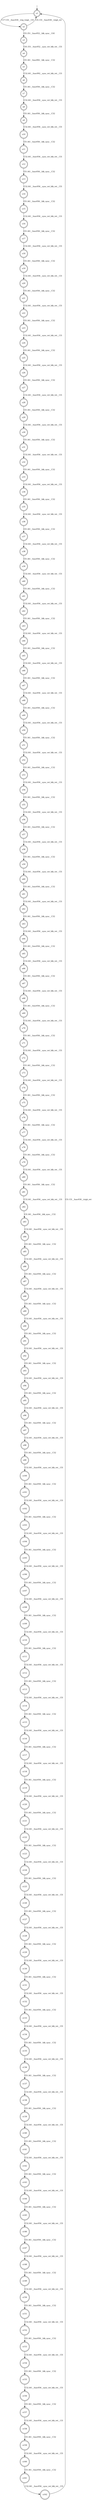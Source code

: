 digraph automaton {
	1 [label=<s1> shape="doublecircle"];
	2 [label=<s2> shape="doublecircle"];
	3 [label=<s3> shape="doublecircle"];
	4 [label=<s4> shape="doublecircle"];
	5 [label=<s5> shape="doublecircle"];
	6 [label=<s6> shape="doublecircle"];
	7 [label=<s7> shape="doublecircle"];
	8 [label=<s8> shape="doublecircle"];
	9 [label=<s9> shape="doublecircle"];
	10 [label=<s10> shape="doublecircle"];
	11 [label=<s11> shape="doublecircle"];
	12 [label=<s12> shape="doublecircle"];
	13 [label=<s13> shape="doublecircle"];
	14 [label=<s14> shape="doublecircle"];
	15 [label=<s15> shape="doublecircle"];
	16 [label=<s16> shape="doublecircle"];
	17 [label=<s17> shape="doublecircle"];
	18 [label=<s18> shape="doublecircle"];
	19 [label=<s19> shape="doublecircle"];
	20 [label=<s20> shape="doublecircle"];
	21 [label=<s21> shape="doublecircle"];
	22 [label=<s22> shape="doublecircle"];
	23 [label=<s23> shape="doublecircle"];
	24 [label=<s24> shape="doublecircle"];
	25 [label=<s25> shape="doublecircle"];
	26 [label=<s26> shape="doublecircle"];
	27 [label=<s27> shape="doublecircle"];
	28 [label=<s28> shape="doublecircle"];
	29 [label=<s29> shape="doublecircle"];
	30 [label=<s30> shape="doublecircle"];
	31 [label=<s31> shape="doublecircle"];
	32 [label=<s32> shape="doublecircle"];
	33 [label=<s33> shape="doublecircle"];
	34 [label=<s34> shape="doublecircle"];
	35 [label=<s35> shape="doublecircle"];
	36 [label=<s36> shape="doublecircle"];
	37 [label=<s37> shape="doublecircle"];
	38 [label=<s38> shape="doublecircle"];
	39 [label=<s39> shape="doublecircle"];
	40 [label=<s40> shape="doublecircle"];
	41 [label=<s41> shape="doublecircle"];
	42 [label=<s42> shape="doublecircle"];
	43 [label=<s43> shape="doublecircle"];
	44 [label=<s44> shape="doublecircle"];
	45 [label=<s45> shape="doublecircle"];
	46 [label=<s46> shape="doublecircle"];
	47 [label=<s47> shape="doublecircle"];
	48 [label=<s48> shape="doublecircle"];
	49 [label=<s49> shape="doublecircle"];
	50 [label=<s50> shape="doublecircle"];
	51 [label=<s51> shape="doublecircle"];
	52 [label=<s52> shape="doublecircle"];
	53 [label=<s53> shape="doublecircle"];
	54 [label=<s54> shape="doublecircle"];
	55 [label=<s55> shape="doublecircle"];
	56 [label=<s56> shape="doublecircle"];
	57 [label=<s57> shape="doublecircle"];
	58 [label=<s58> shape="doublecircle"];
	59 [label=<s59> shape="doublecircle"];
	60 [label=<s60> shape="doublecircle"];
	61 [label=<s61> shape="doublecircle"];
	62 [label=<s62> shape="doublecircle"];
	63 [label=<s63> shape="doublecircle"];
	64 [label=<s64> shape="doublecircle"];
	65 [label=<s65> shape="doublecircle"];
	66 [label=<s66> shape="doublecircle"];
	67 [label=<s67> shape="doublecircle"];
	68 [label=<s68> shape="doublecircle"];
	69 [label=<s69> shape="doublecircle"];
	70 [label=<s70> shape="doublecircle"];
	71 [label=<s71> shape="doublecircle"];
	72 [label=<s72> shape="doublecircle"];
	73 [label=<s73> shape="doublecircle"];
	74 [label=<s74> shape="doublecircle"];
	75 [label=<s75> shape="doublecircle"];
	76 [label=<s76> shape="doublecircle"];
	77 [label=<s77> shape="doublecircle"];
	78 [label=<s78> shape="doublecircle"];
	79 [label=<s79> shape="doublecircle"];
	80 [label=<s80> shape="doublecircle"];
	81 [label=<s81> shape="doublecircle"];
	82 [label=<s82> shape="doublecircle"];
	83 [label=<s83> shape="doublecircle"];
	84 [label=<s84> shape="doublecircle"];
	85 [label=<s85> shape="doublecircle"];
	86 [label=<s86> shape="doublecircle"];
	87 [label=<s87> shape="doublecircle"];
	88 [label=<s88> shape="doublecircle"];
	89 [label=<s89> shape="doublecircle"];
	90 [label=<s90> shape="doublecircle"];
	91 [label=<s91> shape="doublecircle"];
	92 [label=<s92> shape="doublecircle"];
	93 [label=<s93> shape="doublecircle"];
	94 [label=<s94> shape="doublecircle"];
	95 [label=<s95> shape="doublecircle"];
	96 [label=<s96> shape="doublecircle"];
	97 [label=<s97> shape="doublecircle"];
	98 [label=<s98> shape="doublecircle"];
	99 [label=<s99> shape="doublecircle"];
	100 [label=<s100> shape="doublecircle"];
	101 [label=<s101> shape="doublecircle"];
	102 [label=<s102> shape="doublecircle"];
	103 [label=<s103> shape="doublecircle"];
	104 [label=<s104> shape="doublecircle"];
	105 [label=<s105> shape="doublecircle"];
	106 [label=<s106> shape="doublecircle"];
	107 [label=<s107> shape="doublecircle"];
	108 [label=<s108> shape="doublecircle"];
	109 [label=<s109> shape="doublecircle"];
	110 [label=<s110> shape="doublecircle"];
	111 [label=<s111> shape="doublecircle"];
	112 [label=<s112> shape="doublecircle"];
	113 [label=<s113> shape="doublecircle"];
	114 [label=<s114> shape="doublecircle"];
	115 [label=<s115> shape="doublecircle"];
	116 [label=<s116> shape="doublecircle"];
	117 [label=<s117> shape="doublecircle"];
	118 [label=<s118> shape="doublecircle"];
	119 [label=<s119> shape="doublecircle"];
	120 [label=<s120> shape="doublecircle"];
	121 [label=<s121> shape="doublecircle"];
	122 [label=<s122> shape="doublecircle"];
	123 [label=<s123> shape="doublecircle"];
	124 [label=<s124> shape="doublecircle"];
	125 [label=<s125> shape="doublecircle"];
	126 [label=<s126> shape="doublecircle"];
	127 [label=<s127> shape="doublecircle"];
	128 [label=<s128> shape="doublecircle"];
	129 [label=<s129> shape="doublecircle"];
	130 [label=<s130> shape="doublecircle"];
	131 [label=<s131> shape="doublecircle"];
	132 [label=<s132> shape="doublecircle"];
	133 [label=<s133> shape="doublecircle"];
	134 [label=<s134> shape="doublecircle"];
	135 [label=<s135> shape="doublecircle"];
	136 [label=<s136> shape="doublecircle"];
	137 [label=<s137> shape="doublecircle"];
	138 [label=<s138> shape="doublecircle"];
	139 [label=<s139> shape="doublecircle"];
	140 [label=<s140> shape="doublecircle"];
	141 [label=<s141> shape="doublecircle"];
	142 [label=<s142> shape="doublecircle"];
	143 [label=<s143> shape="doublecircle"];
	144 [label=<s144> shape="doublecircle"];
	145 [label=<s145> shape="doublecircle"];
	146 [label=<s146> shape="doublecircle"];
	147 [label=<s147> shape="doublecircle"];
	148 [label=<s148> shape="doublecircle"];
	149 [label=<s149> shape="doublecircle"];
	150 [label=<s150> shape="doublecircle"];
	151 [label=<s151> shape="doublecircle"];
	152 [label=<s152> shape="doublecircle"];
	153 [label=<s153> shape="doublecircle"];
	154 [label=<s154> shape="doublecircle"];
	155 [label=<s155> shape="doublecircle"];
	156 [label=<s156> shape="doublecircle"];
	157 [label=<s157> shape="doublecircle"];
	158 [label=<s158> shape="doublecircle"];
	159 [label=<s159> shape="doublecircle"];
	160 [label=<s160> shape="doublecircle"];
	161 [label=<s161> shape="doublecircle"];
	162 [label=<s162> shape="doublecircle"];
	__init1 [label=<> shape="none"];
	__init1 -> 1;
	1 -> 2 [label=<C17.CI1__func030__trig_trigh__CI1> id="1-0-2"];
	2 -> 3 [label=<CI1.I51__func052__blk_sync__C41> id="2-0-3"];
	2 -> 1 [label=<CI1.CI1__func030__trigh_ret> id="2-1-1"];
	3 -> 4 [label=<C41.I51__func052__sync_ret_blk_ret__CI1> id="3-0-4"];
	4 -> 5 [label=<CI1.I41__func092__blk_sync__C32> id="4-0-5"];
	5 -> 6 [label=<C32.I41__func092__sync_ret_blk_ret__CI1> id="5-0-6"];
	6 -> 7 [label=<CI1.I41__func056__blk_sync__C32> id="6-0-7"];
	7 -> 8 [label=<C32.I41__func056__sync_ret_blk_ret__CI1> id="7-0-8"];
	8 -> 9 [label=<CI1.I41__func056__blk_sync__C32> id="8-0-9"];
	9 -> 10 [label=<C32.I41__func056__sync_ret_blk_ret__CI1> id="9-0-10"];
	10 -> 11 [label=<CI1.I41__func056__blk_sync__C32> id="10-0-11"];
	11 -> 12 [label=<C32.I41__func056__sync_ret_blk_ret__CI1> id="11-0-12"];
	12 -> 13 [label=<CI1.I41__func056__blk_sync__C32> id="12-0-13"];
	13 -> 14 [label=<C32.I41__func056__sync_ret_blk_ret__CI1> id="13-0-14"];
	14 -> 15 [label=<CI1.I41__func056__blk_sync__C32> id="14-0-15"];
	15 -> 16 [label=<C32.I41__func056__sync_ret_blk_ret__CI1> id="15-0-16"];
	16 -> 17 [label=<CI1.I41__func056__blk_sync__C32> id="16-0-17"];
	17 -> 18 [label=<C32.I41__func056__sync_ret_blk_ret__CI1> id="17-0-18"];
	18 -> 19 [label=<CI1.I41__func056__blk_sync__C32> id="18-0-19"];
	19 -> 20 [label=<C32.I41__func056__sync_ret_blk_ret__CI1> id="19-0-20"];
	20 -> 21 [label=<CI1.I41__func056__blk_sync__C32> id="20-0-21"];
	21 -> 22 [label=<C32.I41__func056__sync_ret_blk_ret__CI1> id="21-0-22"];
	22 -> 23 [label=<CI1.I41__func056__blk_sync__C32> id="22-0-23"];
	23 -> 24 [label=<C32.I41__func056__sync_ret_blk_ret__CI1> id="23-0-24"];
	24 -> 25 [label=<CI1.I41__func056__blk_sync__C32> id="24-0-25"];
	25 -> 26 [label=<C32.I41__func056__sync_ret_blk_ret__CI1> id="25-0-26"];
	26 -> 27 [label=<CI1.I41__func056__blk_sync__C32> id="26-0-27"];
	27 -> 28 [label=<C32.I41__func056__sync_ret_blk_ret__CI1> id="27-0-28"];
	28 -> 29 [label=<CI1.I41__func056__blk_sync__C32> id="28-0-29"];
	29 -> 30 [label=<C32.I41__func056__sync_ret_blk_ret__CI1> id="29-0-30"];
	30 -> 31 [label=<CI1.I41__func056__blk_sync__C32> id="30-0-31"];
	31 -> 32 [label=<C32.I41__func056__sync_ret_blk_ret__CI1> id="31-0-32"];
	32 -> 33 [label=<CI1.I41__func056__blk_sync__C32> id="32-0-33"];
	33 -> 34 [label=<C32.I41__func056__sync_ret_blk_ret__CI1> id="33-0-34"];
	34 -> 35 [label=<CI1.I41__func056__blk_sync__C32> id="34-0-35"];
	35 -> 36 [label=<C32.I41__func056__sync_ret_blk_ret__CI1> id="35-0-36"];
	36 -> 37 [label=<CI1.I41__func056__blk_sync__C32> id="36-0-37"];
	37 -> 38 [label=<C32.I41__func056__sync_ret_blk_ret__CI1> id="37-0-38"];
	38 -> 39 [label=<CI1.I41__func056__blk_sync__C32> id="38-0-39"];
	39 -> 40 [label=<C32.I41__func056__sync_ret_blk_ret__CI1> id="39-0-40"];
	40 -> 41 [label=<CI1.I41__func056__blk_sync__C32> id="40-0-41"];
	41 -> 42 [label=<C32.I41__func056__sync_ret_blk_ret__CI1> id="41-0-42"];
	42 -> 43 [label=<CI1.I41__func056__blk_sync__C32> id="42-0-43"];
	43 -> 44 [label=<C32.I41__func056__sync_ret_blk_ret__CI1> id="43-0-44"];
	44 -> 45 [label=<CI1.I41__func056__blk_sync__C32> id="44-0-45"];
	45 -> 46 [label=<C32.I41__func056__sync_ret_blk_ret__CI1> id="45-0-46"];
	46 -> 47 [label=<CI1.I41__func056__blk_sync__C32> id="46-0-47"];
	47 -> 48 [label=<C32.I41__func056__sync_ret_blk_ret__CI1> id="47-0-48"];
	48 -> 49 [label=<CI1.I41__func056__blk_sync__C32> id="48-0-49"];
	49 -> 50 [label=<C32.I41__func056__sync_ret_blk_ret__CI1> id="49-0-50"];
	50 -> 51 [label=<CI1.I41__func056__blk_sync__C32> id="50-0-51"];
	51 -> 52 [label=<C32.I41__func056__sync_ret_blk_ret__CI1> id="51-0-52"];
	52 -> 53 [label=<CI1.I41__func056__blk_sync__C32> id="52-0-53"];
	53 -> 54 [label=<C32.I41__func056__sync_ret_blk_ret__CI1> id="53-0-54"];
	54 -> 55 [label=<CI1.I41__func056__blk_sync__C32> id="54-0-55"];
	55 -> 56 [label=<C32.I41__func056__sync_ret_blk_ret__CI1> id="55-0-56"];
	56 -> 57 [label=<CI1.I41__func056__blk_sync__C32> id="56-0-57"];
	57 -> 58 [label=<C32.I41__func056__sync_ret_blk_ret__CI1> id="57-0-58"];
	58 -> 59 [label=<CI1.I41__func056__blk_sync__C32> id="58-0-59"];
	59 -> 60 [label=<C32.I41__func056__sync_ret_blk_ret__CI1> id="59-0-60"];
	60 -> 61 [label=<CI1.I41__func056__blk_sync__C32> id="60-0-61"];
	61 -> 62 [label=<C32.I41__func056__sync_ret_blk_ret__CI1> id="61-0-62"];
	62 -> 63 [label=<CI1.I41__func056__blk_sync__C32> id="62-0-63"];
	63 -> 64 [label=<C32.I41__func056__sync_ret_blk_ret__CI1> id="63-0-64"];
	64 -> 65 [label=<CI1.I41__func056__blk_sync__C32> id="64-0-65"];
	65 -> 66 [label=<C32.I41__func056__sync_ret_blk_ret__CI1> id="65-0-66"];
	66 -> 67 [label=<CI1.I41__func056__blk_sync__C32> id="66-0-67"];
	67 -> 68 [label=<C32.I41__func056__sync_ret_blk_ret__CI1> id="67-0-68"];
	68 -> 69 [label=<CI1.I41__func056__blk_sync__C32> id="68-0-69"];
	69 -> 70 [label=<C32.I41__func056__sync_ret_blk_ret__CI1> id="69-0-70"];
	70 -> 71 [label=<CI1.I41__func056__blk_sync__C32> id="70-0-71"];
	71 -> 72 [label=<C32.I41__func056__sync_ret_blk_ret__CI1> id="71-0-72"];
	72 -> 73 [label=<CI1.I41__func056__blk_sync__C32> id="72-0-73"];
	73 -> 74 [label=<C32.I41__func056__sync_ret_blk_ret__CI1> id="73-0-74"];
	74 -> 75 [label=<CI1.I41__func056__blk_sync__C32> id="74-0-75"];
	75 -> 76 [label=<C32.I41__func056__sync_ret_blk_ret__CI1> id="75-0-76"];
	76 -> 77 [label=<CI1.I41__func056__blk_sync__C32> id="76-0-77"];
	77 -> 78 [label=<C32.I41__func056__sync_ret_blk_ret__CI1> id="77-0-78"];
	78 -> 79 [label=<CI1.I41__func056__blk_sync__C32> id="78-0-79"];
	79 -> 80 [label=<C32.I41__func056__sync_ret_blk_ret__CI1> id="79-0-80"];
	80 -> 81 [label=<CI1.I41__func056__blk_sync__C32> id="80-0-81"];
	81 -> 82 [label=<C32.I41__func056__sync_ret_blk_ret__CI1> id="81-0-82"];
	82 -> 83 [label=<CI1.I41__func056__blk_sync__C32> id="82-0-83"];
	83 -> 84 [label=<C32.I41__func056__sync_ret_blk_ret__CI1> id="83-0-84"];
	84 -> 85 [label=<CI1.I41__func056__blk_sync__C32> id="84-0-85"];
	85 -> 86 [label=<C32.I41__func056__sync_ret_blk_ret__CI1> id="85-0-86"];
	86 -> 87 [label=<CI1.I41__func056__blk_sync__C32> id="86-0-87"];
	87 -> 88 [label=<C32.I41__func056__sync_ret_blk_ret__CI1> id="87-0-88"];
	88 -> 89 [label=<CI1.I41__func056__blk_sync__C32> id="88-0-89"];
	89 -> 90 [label=<C32.I41__func056__sync_ret_blk_ret__CI1> id="89-0-90"];
	90 -> 91 [label=<CI1.I41__func056__blk_sync__C32> id="90-0-91"];
	91 -> 92 [label=<C32.I41__func056__sync_ret_blk_ret__CI1> id="91-0-92"];
	92 -> 93 [label=<CI1.I41__func056__blk_sync__C32> id="92-0-93"];
	93 -> 94 [label=<C32.I41__func056__sync_ret_blk_ret__CI1> id="93-0-94"];
	94 -> 95 [label=<CI1.I41__func056__blk_sync__C32> id="94-0-95"];
	95 -> 96 [label=<C32.I41__func056__sync_ret_blk_ret__CI1> id="95-0-96"];
	96 -> 97 [label=<CI1.I41__func056__blk_sync__C32> id="96-0-97"];
	97 -> 98 [label=<C32.I41__func056__sync_ret_blk_ret__CI1> id="97-0-98"];
	98 -> 99 [label=<CI1.I41__func056__blk_sync__C32> id="98-0-99"];
	99 -> 100 [label=<C32.I41__func056__sync_ret_blk_ret__CI1> id="99-0-100"];
	100 -> 101 [label=<CI1.I41__func056__blk_sync__C32> id="100-0-101"];
	101 -> 102 [label=<C32.I41__func056__sync_ret_blk_ret__CI1> id="101-0-102"];
	102 -> 103 [label=<CI1.I41__func056__blk_sync__C32> id="102-0-103"];
	103 -> 104 [label=<C32.I41__func056__sync_ret_blk_ret__CI1> id="103-0-104"];
	104 -> 105 [label=<CI1.I41__func056__blk_sync__C32> id="104-0-105"];
	105 -> 106 [label=<C32.I41__func056__sync_ret_blk_ret__CI1> id="105-0-106"];
	106 -> 107 [label=<CI1.I41__func056__blk_sync__C32> id="106-0-107"];
	107 -> 108 [label=<C32.I41__func056__sync_ret_blk_ret__CI1> id="107-0-108"];
	108 -> 109 [label=<CI1.I41__func056__blk_sync__C32> id="108-0-109"];
	109 -> 110 [label=<C32.I41__func056__sync_ret_blk_ret__CI1> id="109-0-110"];
	110 -> 111 [label=<CI1.I41__func056__blk_sync__C32> id="110-0-111"];
	111 -> 112 [label=<C32.I41__func056__sync_ret_blk_ret__CI1> id="111-0-112"];
	112 -> 113 [label=<CI1.I41__func056__blk_sync__C32> id="112-0-113"];
	113 -> 114 [label=<C32.I41__func056__sync_ret_blk_ret__CI1> id="113-0-114"];
	114 -> 115 [label=<CI1.I41__func056__blk_sync__C32> id="114-0-115"];
	115 -> 116 [label=<C32.I41__func056__sync_ret_blk_ret__CI1> id="115-0-116"];
	116 -> 117 [label=<CI1.I41__func056__blk_sync__C32> id="116-0-117"];
	117 -> 118 [label=<C32.I41__func056__sync_ret_blk_ret__CI1> id="117-0-118"];
	118 -> 119 [label=<CI1.I41__func056__blk_sync__C32> id="118-0-119"];
	119 -> 120 [label=<C32.I41__func056__sync_ret_blk_ret__CI1> id="119-0-120"];
	120 -> 121 [label=<CI1.I41__func056__blk_sync__C32> id="120-0-121"];
	121 -> 122 [label=<C32.I41__func056__sync_ret_blk_ret__CI1> id="121-0-122"];
	122 -> 123 [label=<CI1.I41__func056__blk_sync__C32> id="122-0-123"];
	123 -> 124 [label=<C32.I41__func056__sync_ret_blk_ret__CI1> id="123-0-124"];
	124 -> 125 [label=<CI1.I41__func056__blk_sync__C32> id="124-0-125"];
	125 -> 126 [label=<C32.I41__func056__sync_ret_blk_ret__CI1> id="125-0-126"];
	126 -> 127 [label=<CI1.I41__func056__blk_sync__C32> id="126-0-127"];
	127 -> 128 [label=<C32.I41__func056__sync_ret_blk_ret__CI1> id="127-0-128"];
	128 -> 129 [label=<CI1.I41__func056__blk_sync__C32> id="128-0-129"];
	129 -> 130 [label=<C32.I41__func056__sync_ret_blk_ret__CI1> id="129-0-130"];
	130 -> 131 [label=<CI1.I41__func056__blk_sync__C32> id="130-0-131"];
	131 -> 132 [label=<C32.I41__func056__sync_ret_blk_ret__CI1> id="131-0-132"];
	132 -> 133 [label=<CI1.I41__func056__blk_sync__C32> id="132-0-133"];
	133 -> 134 [label=<C32.I41__func056__sync_ret_blk_ret__CI1> id="133-0-134"];
	134 -> 135 [label=<CI1.I41__func056__blk_sync__C32> id="134-0-135"];
	135 -> 136 [label=<C32.I41__func056__sync_ret_blk_ret__CI1> id="135-0-136"];
	136 -> 137 [label=<CI1.I41__func056__blk_sync__C32> id="136-0-137"];
	137 -> 138 [label=<C32.I41__func056__sync_ret_blk_ret__CI1> id="137-0-138"];
	138 -> 139 [label=<CI1.I41__func056__blk_sync__C32> id="138-0-139"];
	139 -> 140 [label=<C32.I41__func056__sync_ret_blk_ret__CI1> id="139-0-140"];
	140 -> 141 [label=<CI1.I41__func056__blk_sync__C32> id="140-0-141"];
	141 -> 142 [label=<C32.I41__func056__sync_ret_blk_ret__CI1> id="141-0-142"];
	142 -> 143 [label=<CI1.I41__func056__blk_sync__C32> id="142-0-143"];
	143 -> 144 [label=<C32.I41__func056__sync_ret_blk_ret__CI1> id="143-0-144"];
	144 -> 145 [label=<CI1.I41__func056__blk_sync__C32> id="144-0-145"];
	145 -> 146 [label=<C32.I41__func056__sync_ret_blk_ret__CI1> id="145-0-146"];
	146 -> 147 [label=<CI1.I41__func056__blk_sync__C32> id="146-0-147"];
	147 -> 148 [label=<C32.I41__func056__sync_ret_blk_ret__CI1> id="147-0-148"];
	148 -> 149 [label=<CI1.I41__func056__blk_sync__C32> id="148-0-149"];
	149 -> 150 [label=<C32.I41__func056__sync_ret_blk_ret__CI1> id="149-0-150"];
	150 -> 151 [label=<CI1.I41__func056__blk_sync__C32> id="150-0-151"];
	151 -> 152 [label=<C32.I41__func056__sync_ret_blk_ret__CI1> id="151-0-152"];
	152 -> 153 [label=<CI1.I41__func056__blk_sync__C32> id="152-0-153"];
	153 -> 154 [label=<C32.I41__func056__sync_ret_blk_ret__CI1> id="153-0-154"];
	154 -> 155 [label=<CI1.I41__func056__blk_sync__C32> id="154-0-155"];
	155 -> 156 [label=<C32.I41__func056__sync_ret_blk_ret__CI1> id="155-0-156"];
	156 -> 157 [label=<CI1.I41__func056__blk_sync__C32> id="156-0-157"];
	157 -> 158 [label=<C32.I41__func056__sync_ret_blk_ret__CI1> id="157-0-158"];
	158 -> 159 [label=<CI1.I41__func056__blk_sync__C32> id="158-0-159"];
	159 -> 160 [label=<C32.I41__func056__sync_ret_blk_ret__CI1> id="159-0-160"];
	160 -> 161 [label=<CI1.I41__func056__blk_sync__C32> id="160-0-161"];
	161 -> 162 [label=<C32.I41__func056__sync_ret_blk_ret__CI1> id="161-0-162"];
	162 -> 1 [label=<CI1.CI1__func030__trigh_ret> id="162-0-1"];
}
